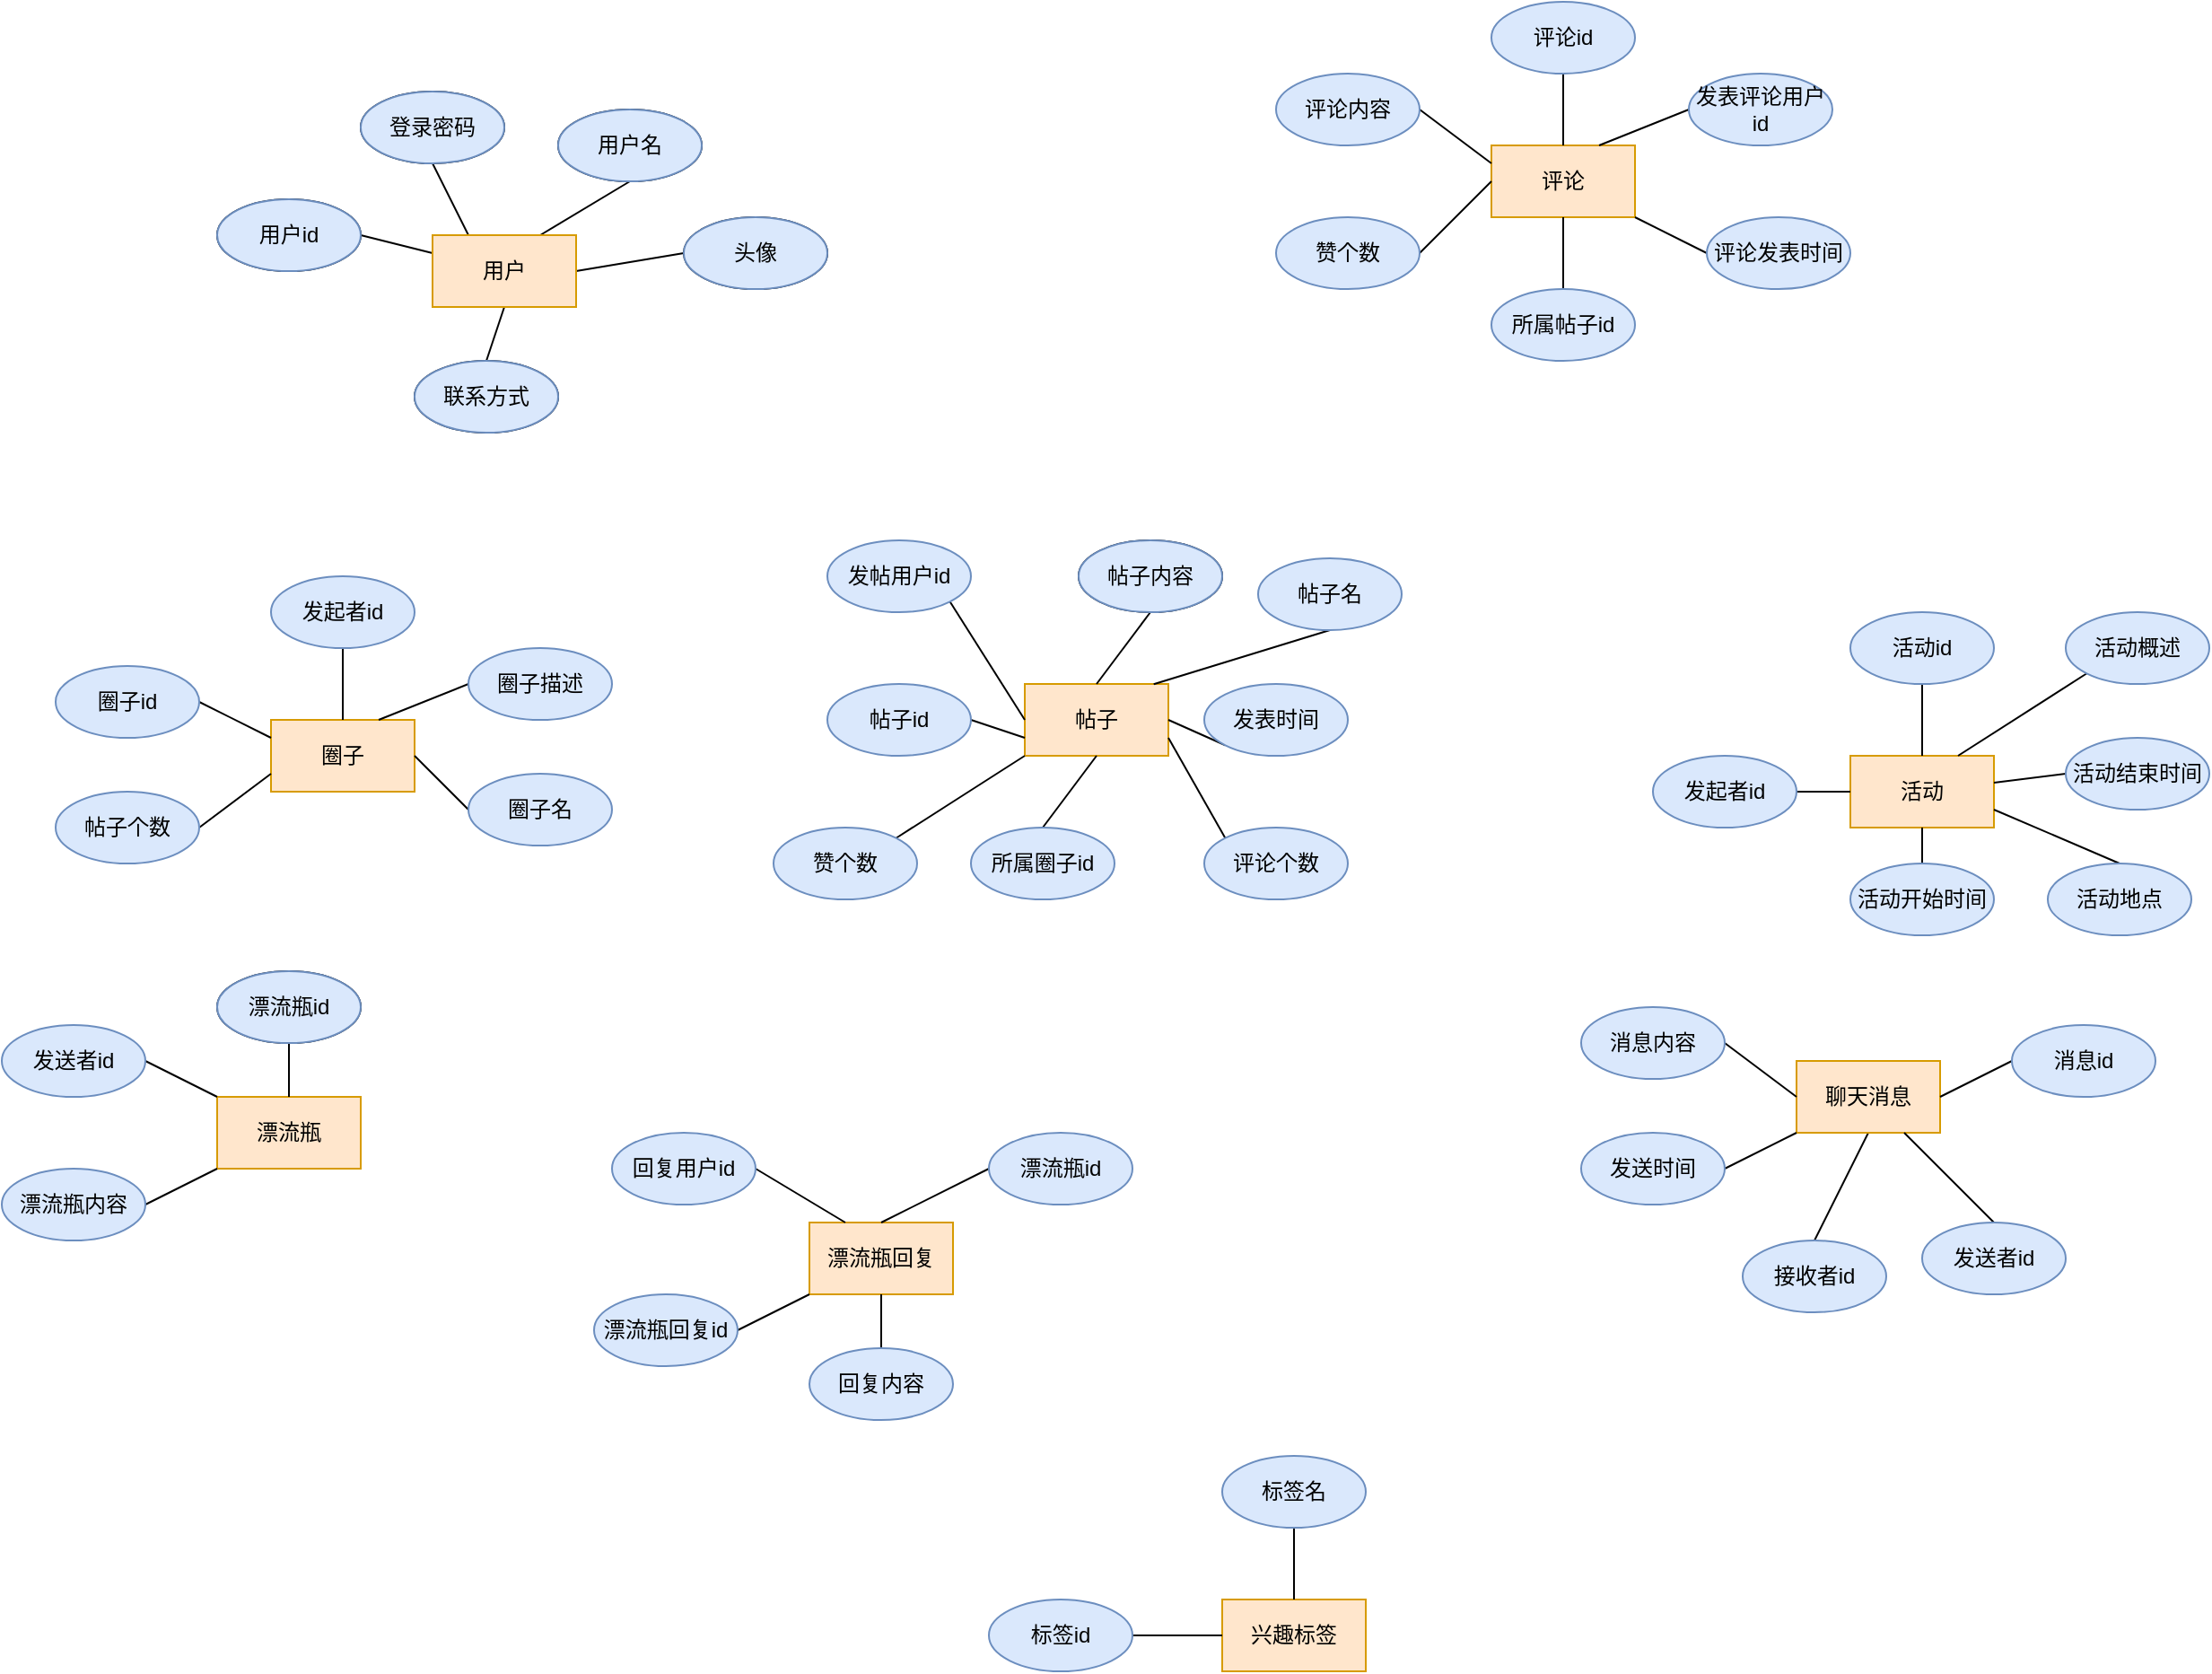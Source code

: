 <mxfile version="16.5.1" type="device"><diagram id="xInfcttw8nrmx8BQ5sxw" name="第 1 页"><mxGraphModel dx="1574" dy="1206" grid="1" gridSize="10" guides="1" tooltips="1" connect="1" arrows="1" fold="1" page="1" pageScale="1" pageWidth="1920" pageHeight="1200" math="0" shadow="0"><root><mxCell id="0"/><mxCell id="1" parent="0"/><mxCell id="R25PAJVeIMZyZ33Y5Q5--1" style="rounded=0;orthogonalLoop=1;jettySize=auto;html=1;exitX=0;exitY=0.25;exitDx=0;exitDy=0;entryX=1;entryY=0.5;entryDx=0;entryDy=0;endArrow=none;endFill=0;" edge="1" parent="1" source="v2C_9lvYUQMxRupG6M7m-1" target="v2C_9lvYUQMxRupG6M7m-7"><mxGeometry relative="1" as="geometry"/></mxCell><mxCell id="R25PAJVeIMZyZ33Y5Q5--2" style="edgeStyle=none;rounded=0;orthogonalLoop=1;jettySize=auto;html=1;exitX=0.25;exitY=0;exitDx=0;exitDy=0;entryX=0.5;entryY=1;entryDx=0;entryDy=0;endArrow=none;endFill=0;" edge="1" parent="1" source="v2C_9lvYUQMxRupG6M7m-1" target="v2C_9lvYUQMxRupG6M7m-3"><mxGeometry relative="1" as="geometry"/></mxCell><mxCell id="R25PAJVeIMZyZ33Y5Q5--3" style="edgeStyle=none;rounded=0;orthogonalLoop=1;jettySize=auto;html=1;exitX=0.75;exitY=0;exitDx=0;exitDy=0;entryX=0.5;entryY=1;entryDx=0;entryDy=0;endArrow=none;endFill=0;" edge="1" parent="1" source="v2C_9lvYUQMxRupG6M7m-1" target="v2C_9lvYUQMxRupG6M7m-2"><mxGeometry relative="1" as="geometry"/></mxCell><mxCell id="R25PAJVeIMZyZ33Y5Q5--4" style="edgeStyle=none;rounded=0;orthogonalLoop=1;jettySize=auto;html=1;exitX=1;exitY=0.5;exitDx=0;exitDy=0;entryX=0;entryY=0.5;entryDx=0;entryDy=0;endArrow=none;endFill=0;" edge="1" parent="1" source="v2C_9lvYUQMxRupG6M7m-1" target="v2C_9lvYUQMxRupG6M7m-5"><mxGeometry relative="1" as="geometry"/></mxCell><mxCell id="R25PAJVeIMZyZ33Y5Q5--5" style="edgeStyle=none;rounded=0;orthogonalLoop=1;jettySize=auto;html=1;exitX=0.5;exitY=1;exitDx=0;exitDy=0;entryX=0.5;entryY=0;entryDx=0;entryDy=0;endArrow=none;endFill=0;" edge="1" parent="1" source="v2C_9lvYUQMxRupG6M7m-1" target="v2C_9lvYUQMxRupG6M7m-229"><mxGeometry relative="1" as="geometry"/></mxCell><mxCell id="v2C_9lvYUQMxRupG6M7m-1" value="用户" style="rounded=0;whiteSpace=wrap;html=1;fillColor=#ffe6cc;strokeColor=#d79b00;" parent="1" vertex="1"><mxGeometry x="510" y="260" width="80" height="40" as="geometry"/></mxCell><mxCell id="v2C_9lvYUQMxRupG6M7m-2" value="用户名" style="ellipse;whiteSpace=wrap;html=1;" parent="1" vertex="1"><mxGeometry x="580" y="190" width="80" height="40" as="geometry"/></mxCell><mxCell id="v2C_9lvYUQMxRupG6M7m-3" value="登录密码" style="ellipse;whiteSpace=wrap;html=1;" parent="1" vertex="1"><mxGeometry x="470" y="180" width="80" height="40" as="geometry"/></mxCell><mxCell id="v2C_9lvYUQMxRupG6M7m-5" value="头像" style="ellipse;whiteSpace=wrap;html=1;" parent="1" vertex="1"><mxGeometry x="650" y="250" width="80" height="40" as="geometry"/></mxCell><mxCell id="v2C_9lvYUQMxRupG6M7m-7" value="用户id" style="ellipse;whiteSpace=wrap;html=1;" parent="1" vertex="1"><mxGeometry x="390" y="240" width="80" height="40" as="geometry"/></mxCell><mxCell id="v2C_9lvYUQMxRupG6M7m-8" value="圈子" style="rounded=0;whiteSpace=wrap;html=1;fillColor=#ffe6cc;strokeColor=#d79b00;" parent="1" vertex="1"><mxGeometry x="420" y="530" width="80" height="40" as="geometry"/></mxCell><mxCell id="R25PAJVeIMZyZ33Y5Q5--13" style="edgeStyle=none;rounded=0;orthogonalLoop=1;jettySize=auto;html=1;exitX=1;exitY=0.5;exitDx=0;exitDy=0;endArrow=none;endFill=0;entryX=0;entryY=0.25;entryDx=0;entryDy=0;" edge="1" parent="1" source="v2C_9lvYUQMxRupG6M7m-9" target="v2C_9lvYUQMxRupG6M7m-8"><mxGeometry relative="1" as="geometry"><mxPoint x="410" y="570" as="targetPoint"/></mxGeometry></mxCell><mxCell id="v2C_9lvYUQMxRupG6M7m-9" value="圈子id" style="ellipse;whiteSpace=wrap;html=1;fillColor=#dae8fc;strokeColor=#6c8ebf;" parent="1" vertex="1"><mxGeometry x="300" y="500" width="80" height="40" as="geometry"/></mxCell><mxCell id="R25PAJVeIMZyZ33Y5Q5--12" style="edgeStyle=none;rounded=0;orthogonalLoop=1;jettySize=auto;html=1;exitX=0.5;exitY=1;exitDx=0;exitDy=0;entryX=0.5;entryY=0;entryDx=0;entryDy=0;endArrow=none;endFill=0;" edge="1" parent="1" source="v2C_9lvYUQMxRupG6M7m-10" target="v2C_9lvYUQMxRupG6M7m-8"><mxGeometry relative="1" as="geometry"/></mxCell><mxCell id="v2C_9lvYUQMxRupG6M7m-10" value="发起者id" style="ellipse;whiteSpace=wrap;html=1;fillColor=#dae8fc;strokeColor=#6c8ebf;" parent="1" vertex="1"><mxGeometry x="420" y="450" width="80" height="40" as="geometry"/></mxCell><mxCell id="v2C_9lvYUQMxRupG6M7m-11" value="帖子" style="rounded=0;whiteSpace=wrap;html=1;fillColor=#ffe6cc;strokeColor=#d79b00;" parent="1" vertex="1"><mxGeometry x="840" y="510" width="80" height="40" as="geometry"/></mxCell><mxCell id="R25PAJVeIMZyZ33Y5Q5--18" style="edgeStyle=none;rounded=0;orthogonalLoop=1;jettySize=auto;html=1;exitX=1;exitY=0.5;exitDx=0;exitDy=0;endArrow=none;endFill=0;entryX=0;entryY=0.75;entryDx=0;entryDy=0;" edge="1" parent="1" source="v2C_9lvYUQMxRupG6M7m-12" target="v2C_9lvYUQMxRupG6M7m-11"><mxGeometry relative="1" as="geometry"><mxPoint x="830" y="550" as="targetPoint"/></mxGeometry></mxCell><mxCell id="v2C_9lvYUQMxRupG6M7m-12" value="帖子id" style="ellipse;whiteSpace=wrap;html=1;fillColor=#dae8fc;strokeColor=#6c8ebf;" parent="1" vertex="1"><mxGeometry x="730" y="510" width="80" height="40" as="geometry"/></mxCell><mxCell id="R25PAJVeIMZyZ33Y5Q5--20" style="edgeStyle=none;rounded=0;orthogonalLoop=1;jettySize=auto;html=1;exitX=0.5;exitY=0;exitDx=0;exitDy=0;entryX=0.5;entryY=1;entryDx=0;entryDy=0;endArrow=none;endFill=0;" edge="1" parent="1" source="v2C_9lvYUQMxRupG6M7m-13" target="v2C_9lvYUQMxRupG6M7m-11"><mxGeometry relative="1" as="geometry"/></mxCell><mxCell id="v2C_9lvYUQMxRupG6M7m-13" value="所属圈子id" style="ellipse;whiteSpace=wrap;html=1;fillColor=#dae8fc;strokeColor=#6c8ebf;" parent="1" vertex="1"><mxGeometry x="810" y="590" width="80" height="40" as="geometry"/></mxCell><mxCell id="R25PAJVeIMZyZ33Y5Q5--16" style="edgeStyle=none;rounded=0;orthogonalLoop=1;jettySize=auto;html=1;exitX=0;exitY=0.5;exitDx=0;exitDy=0;entryX=0.75;entryY=0;entryDx=0;entryDy=0;endArrow=none;endFill=0;" edge="1" parent="1" source="v2C_9lvYUQMxRupG6M7m-15" target="v2C_9lvYUQMxRupG6M7m-8"><mxGeometry relative="1" as="geometry"/></mxCell><mxCell id="v2C_9lvYUQMxRupG6M7m-15" value="圈子描述" style="ellipse;whiteSpace=wrap;html=1;fillColor=#dae8fc;strokeColor=#6c8ebf;" parent="1" vertex="1"><mxGeometry x="530" y="490" width="80" height="40" as="geometry"/></mxCell><mxCell id="v2C_9lvYUQMxRupG6M7m-16" value="帖子内容" style="ellipse;whiteSpace=wrap;html=1;" parent="1" vertex="1"><mxGeometry x="870" y="430" width="80" height="40" as="geometry"/></mxCell><mxCell id="R25PAJVeIMZyZ33Y5Q5--17" style="edgeStyle=none;rounded=0;orthogonalLoop=1;jettySize=auto;html=1;exitX=1;exitY=1;exitDx=0;exitDy=0;entryX=0;entryY=0.5;entryDx=0;entryDy=0;endArrow=none;endFill=0;" edge="1" parent="1" source="v2C_9lvYUQMxRupG6M7m-17" target="v2C_9lvYUQMxRupG6M7m-11"><mxGeometry relative="1" as="geometry"/></mxCell><mxCell id="v2C_9lvYUQMxRupG6M7m-17" value="发帖用户id" style="ellipse;whiteSpace=wrap;html=1;fillColor=#dae8fc;strokeColor=#6c8ebf;" parent="1" vertex="1"><mxGeometry x="730" y="430" width="80" height="40" as="geometry"/></mxCell><mxCell id="v2C_9lvYUQMxRupG6M7m-18" value="评论" style="rounded=0;whiteSpace=wrap;html=1;fillColor=#ffe6cc;strokeColor=#d79b00;" parent="1" vertex="1"><mxGeometry x="1100" y="210" width="80" height="40" as="geometry"/></mxCell><mxCell id="R25PAJVeIMZyZ33Y5Q5--14" style="edgeStyle=none;rounded=0;orthogonalLoop=1;jettySize=auto;html=1;exitX=1;exitY=0.5;exitDx=0;exitDy=0;entryX=0;entryY=0.75;entryDx=0;entryDy=0;endArrow=none;endFill=0;" edge="1" parent="1" source="v2C_9lvYUQMxRupG6M7m-19" target="v2C_9lvYUQMxRupG6M7m-8"><mxGeometry relative="1" as="geometry"/></mxCell><mxCell id="v2C_9lvYUQMxRupG6M7m-19" value="帖子个数" style="ellipse;whiteSpace=wrap;html=1;fillColor=#dae8fc;strokeColor=#6c8ebf;" parent="1" vertex="1"><mxGeometry x="300" y="570" width="80" height="40" as="geometry"/></mxCell><mxCell id="R25PAJVeIMZyZ33Y5Q5--23" style="edgeStyle=none;rounded=0;orthogonalLoop=1;jettySize=auto;html=1;exitX=0;exitY=1;exitDx=0;exitDy=0;entryX=1;entryY=0.5;entryDx=0;entryDy=0;endArrow=none;endFill=0;" edge="1" parent="1" source="v2C_9lvYUQMxRupG6M7m-20" target="v2C_9lvYUQMxRupG6M7m-11"><mxGeometry relative="1" as="geometry"/></mxCell><mxCell id="v2C_9lvYUQMxRupG6M7m-20" value="发表时间" style="ellipse;whiteSpace=wrap;html=1;fillColor=#dae8fc;strokeColor=#6c8ebf;" parent="1" vertex="1"><mxGeometry x="940" y="510" width="80" height="40" as="geometry"/></mxCell><mxCell id="R25PAJVeIMZyZ33Y5Q5--24" style="edgeStyle=none;rounded=0;orthogonalLoop=1;jettySize=auto;html=1;exitX=0;exitY=0;exitDx=0;exitDy=0;entryX=1;entryY=0.75;entryDx=0;entryDy=0;endArrow=none;endFill=0;" edge="1" parent="1" source="v2C_9lvYUQMxRupG6M7m-21" target="v2C_9lvYUQMxRupG6M7m-11"><mxGeometry relative="1" as="geometry"/></mxCell><mxCell id="v2C_9lvYUQMxRupG6M7m-21" value="评论个数" style="ellipse;whiteSpace=wrap;html=1;fillColor=#dae8fc;strokeColor=#6c8ebf;" parent="1" vertex="1"><mxGeometry x="940" y="590" width="80" height="40" as="geometry"/></mxCell><mxCell id="R25PAJVeIMZyZ33Y5Q5--21" style="edgeStyle=none;rounded=0;orthogonalLoop=1;jettySize=auto;html=1;exitX=0.5;exitY=1;exitDx=0;exitDy=0;entryX=0.5;entryY=0;entryDx=0;entryDy=0;endArrow=none;endFill=0;" edge="1" parent="1" source="v2C_9lvYUQMxRupG6M7m-22" target="v2C_9lvYUQMxRupG6M7m-11"><mxGeometry relative="1" as="geometry"/></mxCell><mxCell id="v2C_9lvYUQMxRupG6M7m-22" value="帖子内容" style="ellipse;whiteSpace=wrap;html=1;fillColor=#dae8fc;strokeColor=#6c8ebf;" parent="1" vertex="1"><mxGeometry x="870" y="430" width="80" height="40" as="geometry"/></mxCell><mxCell id="R25PAJVeIMZyZ33Y5Q5--6" style="edgeStyle=none;rounded=0;orthogonalLoop=1;jettySize=auto;html=1;exitX=0.5;exitY=1;exitDx=0;exitDy=0;endArrow=none;endFill=0;" edge="1" parent="1" source="v2C_9lvYUQMxRupG6M7m-23" target="v2C_9lvYUQMxRupG6M7m-18"><mxGeometry relative="1" as="geometry"/></mxCell><mxCell id="v2C_9lvYUQMxRupG6M7m-23" value="评论id&lt;span style=&quot;color: rgba(0 , 0 , 0 , 0) ; font-family: monospace ; font-size: 0px&quot;&gt;%3CmxGraphModel%3E%3Croot%3E%3CmxCell%20id%3D%220%22%2F%3E%3CmxCell%20id%3D%221%22%20parent%3D%220%22%2F%3E%3CmxCell%20id%3D%222%22%20value%3D%22%E5%B8%96%E5%AD%90%E5%86%85%E5%AE%B9%22%20style%3D%22ellipse%3BwhiteSpace%3Dwrap%3Bhtml%3D1%3B%22%20vertex%3D%221%22%20parent%3D%221%22%3E%3CmxGeometry%20x%3D%22730%22%20y%3D%22600%22%20width%3D%2280%22%20height%3D%2240%22%20as%3D%22geometry%22%2F%3E%3C%2FmxCell%3E%3C%2Froot%3E%3C%2FmxGraphModel%3E&lt;/span&gt;" style="ellipse;whiteSpace=wrap;html=1;fillColor=#dae8fc;strokeColor=#6c8ebf;" parent="1" vertex="1"><mxGeometry x="1100" y="130" width="80" height="40" as="geometry"/></mxCell><mxCell id="R25PAJVeIMZyZ33Y5Q5--7" style="edgeStyle=none;rounded=0;orthogonalLoop=1;jettySize=auto;html=1;exitX=1;exitY=0.5;exitDx=0;exitDy=0;entryX=0;entryY=0.25;entryDx=0;entryDy=0;endArrow=none;endFill=0;" edge="1" parent="1" source="v2C_9lvYUQMxRupG6M7m-24" target="v2C_9lvYUQMxRupG6M7m-18"><mxGeometry relative="1" as="geometry"/></mxCell><mxCell id="v2C_9lvYUQMxRupG6M7m-24" value="评论内容" style="ellipse;whiteSpace=wrap;html=1;fillColor=#dae8fc;strokeColor=#6c8ebf;" parent="1" vertex="1"><mxGeometry x="980" y="170" width="80" height="40" as="geometry"/></mxCell><mxCell id="R25PAJVeIMZyZ33Y5Q5--8" style="edgeStyle=none;rounded=0;orthogonalLoop=1;jettySize=auto;html=1;exitX=1;exitY=0.5;exitDx=0;exitDy=0;entryX=0;entryY=0.5;entryDx=0;entryDy=0;endArrow=none;endFill=0;" edge="1" parent="1" source="v2C_9lvYUQMxRupG6M7m-25" target="v2C_9lvYUQMxRupG6M7m-18"><mxGeometry relative="1" as="geometry"/></mxCell><mxCell id="v2C_9lvYUQMxRupG6M7m-25" value="赞个数" style="ellipse;whiteSpace=wrap;html=1;fillColor=#dae8fc;strokeColor=#6c8ebf;" parent="1" vertex="1"><mxGeometry x="980" y="250" width="80" height="40" as="geometry"/></mxCell><mxCell id="R25PAJVeIMZyZ33Y5Q5--19" style="edgeStyle=none;rounded=0;orthogonalLoop=1;jettySize=auto;html=1;exitX=1;exitY=0;exitDx=0;exitDy=0;entryX=0;entryY=1;entryDx=0;entryDy=0;endArrow=none;endFill=0;" edge="1" parent="1" source="v2C_9lvYUQMxRupG6M7m-26" target="v2C_9lvYUQMxRupG6M7m-11"><mxGeometry relative="1" as="geometry"/></mxCell><mxCell id="v2C_9lvYUQMxRupG6M7m-26" value="赞个数" style="ellipse;whiteSpace=wrap;html=1;fillColor=#dae8fc;strokeColor=#6c8ebf;" parent="1" vertex="1"><mxGeometry x="700" y="590" width="80" height="40" as="geometry"/></mxCell><mxCell id="R25PAJVeIMZyZ33Y5Q5--9" style="edgeStyle=none;rounded=0;orthogonalLoop=1;jettySize=auto;html=1;exitX=0.5;exitY=0;exitDx=0;exitDy=0;entryX=0.5;entryY=1;entryDx=0;entryDy=0;endArrow=none;endFill=0;" edge="1" parent="1" source="v2C_9lvYUQMxRupG6M7m-27" target="v2C_9lvYUQMxRupG6M7m-18"><mxGeometry relative="1" as="geometry"/></mxCell><mxCell id="v2C_9lvYUQMxRupG6M7m-27" value="所属帖子id" style="ellipse;whiteSpace=wrap;html=1;fillColor=#dae8fc;strokeColor=#6c8ebf;" parent="1" vertex="1"><mxGeometry x="1100" y="290" width="80" height="40" as="geometry"/></mxCell><mxCell id="R25PAJVeIMZyZ33Y5Q5--10" style="edgeStyle=none;rounded=0;orthogonalLoop=1;jettySize=auto;html=1;exitX=0;exitY=0.5;exitDx=0;exitDy=0;entryX=0.75;entryY=0;entryDx=0;entryDy=0;endArrow=none;endFill=0;" edge="1" parent="1" source="v2C_9lvYUQMxRupG6M7m-28" target="v2C_9lvYUQMxRupG6M7m-18"><mxGeometry relative="1" as="geometry"/></mxCell><mxCell id="v2C_9lvYUQMxRupG6M7m-28" value="发表评论用户id" style="ellipse;whiteSpace=wrap;html=1;fillColor=#dae8fc;strokeColor=#6c8ebf;" parent="1" vertex="1"><mxGeometry x="1210" y="170" width="80" height="40" as="geometry"/></mxCell><mxCell id="R25PAJVeIMZyZ33Y5Q5--11" style="edgeStyle=none;rounded=0;orthogonalLoop=1;jettySize=auto;html=1;exitX=0;exitY=0.5;exitDx=0;exitDy=0;endArrow=none;endFill=0;" edge="1" parent="1" source="v2C_9lvYUQMxRupG6M7m-29" target="v2C_9lvYUQMxRupG6M7m-18"><mxGeometry relative="1" as="geometry"/></mxCell><mxCell id="v2C_9lvYUQMxRupG6M7m-29" value="评论发表时间" style="ellipse;whiteSpace=wrap;html=1;fillColor=#dae8fc;strokeColor=#6c8ebf;" parent="1" vertex="1"><mxGeometry x="1220" y="250" width="80" height="40" as="geometry"/></mxCell><mxCell id="v2C_9lvYUQMxRupG6M7m-30" value="漂流瓶" style="rounded=0;whiteSpace=wrap;html=1;fillColor=#ffe6cc;strokeColor=#d79b00;" parent="1" vertex="1"><mxGeometry x="390" y="740" width="80" height="40" as="geometry"/></mxCell><mxCell id="R25PAJVeIMZyZ33Y5Q5--38" style="edgeStyle=none;rounded=0;orthogonalLoop=1;jettySize=auto;html=1;exitX=1;exitY=0.5;exitDx=0;exitDy=0;entryX=0;entryY=0;entryDx=0;entryDy=0;endArrow=none;endFill=0;" edge="1" parent="1" source="v2C_9lvYUQMxRupG6M7m-31" target="v2C_9lvYUQMxRupG6M7m-30"><mxGeometry relative="1" as="geometry"/></mxCell><mxCell id="v2C_9lvYUQMxRupG6M7m-31" value="发送者id" style="ellipse;whiteSpace=wrap;html=1;fillColor=#dae8fc;strokeColor=#6c8ebf;" parent="1" vertex="1"><mxGeometry x="270" y="700" width="80" height="40" as="geometry"/></mxCell><mxCell id="R25PAJVeIMZyZ33Y5Q5--39" style="edgeStyle=none;rounded=0;orthogonalLoop=1;jettySize=auto;html=1;exitX=1;exitY=0.5;exitDx=0;exitDy=0;endArrow=none;endFill=0;" edge="1" parent="1" source="v2C_9lvYUQMxRupG6M7m-33" target="v2C_9lvYUQMxRupG6M7m-30"><mxGeometry relative="1" as="geometry"/></mxCell><mxCell id="v2C_9lvYUQMxRupG6M7m-33" value="漂流瓶内容" style="ellipse;whiteSpace=wrap;html=1;fillColor=#dae8fc;strokeColor=#6c8ebf;" parent="1" vertex="1"><mxGeometry x="270" y="780" width="80" height="40" as="geometry"/></mxCell><mxCell id="v2C_9lvYUQMxRupG6M7m-34" value="漂流瓶回复" style="rounded=0;whiteSpace=wrap;html=1;fillColor=#ffe6cc;strokeColor=#d79b00;" parent="1" vertex="1"><mxGeometry x="720" y="810" width="80" height="40" as="geometry"/></mxCell><mxCell id="R25PAJVeIMZyZ33Y5Q5--41" style="edgeStyle=none;rounded=0;orthogonalLoop=1;jettySize=auto;html=1;exitX=1;exitY=0.5;exitDx=0;exitDy=0;entryX=0.25;entryY=0;entryDx=0;entryDy=0;endArrow=none;endFill=0;" edge="1" parent="1" source="v2C_9lvYUQMxRupG6M7m-35" target="v2C_9lvYUQMxRupG6M7m-34"><mxGeometry relative="1" as="geometry"/></mxCell><mxCell id="v2C_9lvYUQMxRupG6M7m-35" value="回复用户id" style="ellipse;whiteSpace=wrap;html=1;fillColor=#dae8fc;strokeColor=#6c8ebf;" parent="1" vertex="1"><mxGeometry x="610" y="760" width="80" height="40" as="geometry"/></mxCell><mxCell id="R25PAJVeIMZyZ33Y5Q5--40" style="edgeStyle=none;rounded=0;orthogonalLoop=1;jettySize=auto;html=1;exitX=0;exitY=0.5;exitDx=0;exitDy=0;entryX=0.5;entryY=0;entryDx=0;entryDy=0;endArrow=none;endFill=0;" edge="1" parent="1" source="v2C_9lvYUQMxRupG6M7m-36" target="v2C_9lvYUQMxRupG6M7m-34"><mxGeometry relative="1" as="geometry"/></mxCell><mxCell id="v2C_9lvYUQMxRupG6M7m-36" value="漂流瓶id" style="ellipse;whiteSpace=wrap;html=1;fillColor=#dae8fc;strokeColor=#6c8ebf;" parent="1" vertex="1"><mxGeometry x="820" y="760" width="80" height="40" as="geometry"/></mxCell><mxCell id="R25PAJVeIMZyZ33Y5Q5--43" style="edgeStyle=none;rounded=0;orthogonalLoop=1;jettySize=auto;html=1;exitX=0.5;exitY=0;exitDx=0;exitDy=0;entryX=0.5;entryY=1;entryDx=0;entryDy=0;endArrow=none;endFill=0;" edge="1" parent="1" source="v2C_9lvYUQMxRupG6M7m-37" target="v2C_9lvYUQMxRupG6M7m-34"><mxGeometry relative="1" as="geometry"/></mxCell><mxCell id="v2C_9lvYUQMxRupG6M7m-37" value="回复内容" style="ellipse;whiteSpace=wrap;html=1;fillColor=#dae8fc;strokeColor=#6c8ebf;" parent="1" vertex="1"><mxGeometry x="720" y="880" width="80" height="40" as="geometry"/></mxCell><mxCell id="R25PAJVeIMZyZ33Y5Q5--36" style="edgeStyle=none;rounded=0;orthogonalLoop=1;jettySize=auto;html=1;exitX=0.5;exitY=1;exitDx=0;exitDy=0;entryX=0.5;entryY=0;entryDx=0;entryDy=0;endArrow=none;endFill=0;" edge="1" parent="1" source="v2C_9lvYUQMxRupG6M7m-38" target="v2C_9lvYUQMxRupG6M7m-41"><mxGeometry relative="1" as="geometry"/></mxCell><mxCell id="v2C_9lvYUQMxRupG6M7m-38" value="聊天消息" style="rounded=0;whiteSpace=wrap;html=1;fillColor=#ffe6cc;strokeColor=#d79b00;" parent="1" vertex="1"><mxGeometry x="1270" y="720" width="80" height="40" as="geometry"/></mxCell><mxCell id="R25PAJVeIMZyZ33Y5Q5--31" style="edgeStyle=none;rounded=0;orthogonalLoop=1;jettySize=auto;html=1;exitX=1;exitY=0.5;exitDx=0;exitDy=0;entryX=0;entryY=0.5;entryDx=0;entryDy=0;endArrow=none;endFill=0;" edge="1" parent="1" source="v2C_9lvYUQMxRupG6M7m-39" target="v2C_9lvYUQMxRupG6M7m-38"><mxGeometry relative="1" as="geometry"/></mxCell><mxCell id="v2C_9lvYUQMxRupG6M7m-39" value="消息内容" style="ellipse;whiteSpace=wrap;html=1;fillColor=#dae8fc;strokeColor=#6c8ebf;" parent="1" vertex="1"><mxGeometry x="1150" y="690" width="80" height="40" as="geometry"/></mxCell><mxCell id="R25PAJVeIMZyZ33Y5Q5--33" style="edgeStyle=none;rounded=0;orthogonalLoop=1;jettySize=auto;html=1;exitX=1;exitY=0.5;exitDx=0;exitDy=0;entryX=0;entryY=1;entryDx=0;entryDy=0;endArrow=none;endFill=0;" edge="1" parent="1" source="v2C_9lvYUQMxRupG6M7m-40" target="v2C_9lvYUQMxRupG6M7m-38"><mxGeometry relative="1" as="geometry"/></mxCell><mxCell id="v2C_9lvYUQMxRupG6M7m-40" value="发送时间" style="ellipse;whiteSpace=wrap;html=1;fillColor=#dae8fc;strokeColor=#6c8ebf;" parent="1" vertex="1"><mxGeometry x="1150" y="760" width="80" height="40" as="geometry"/></mxCell><mxCell id="v2C_9lvYUQMxRupG6M7m-41" value="接收者id" style="ellipse;whiteSpace=wrap;html=1;fillColor=#dae8fc;strokeColor=#6c8ebf;" parent="1" vertex="1"><mxGeometry x="1240" y="820" width="80" height="40" as="geometry"/></mxCell><mxCell id="R25PAJVeIMZyZ33Y5Q5--35" style="edgeStyle=none;rounded=0;orthogonalLoop=1;jettySize=auto;html=1;exitX=0.5;exitY=0;exitDx=0;exitDy=0;entryX=0.75;entryY=1;entryDx=0;entryDy=0;endArrow=none;endFill=0;" edge="1" parent="1" source="v2C_9lvYUQMxRupG6M7m-42" target="v2C_9lvYUQMxRupG6M7m-38"><mxGeometry relative="1" as="geometry"/></mxCell><mxCell id="v2C_9lvYUQMxRupG6M7m-42" value="发送者id" style="ellipse;whiteSpace=wrap;html=1;fillColor=#dae8fc;strokeColor=#6c8ebf;" parent="1" vertex="1"><mxGeometry x="1340" y="810" width="80" height="40" as="geometry"/></mxCell><mxCell id="v2C_9lvYUQMxRupG6M7m-43" value="活动" style="rounded=0;whiteSpace=wrap;html=1;fillColor=#ffe6cc;strokeColor=#d79b00;" parent="1" vertex="1"><mxGeometry x="1300" y="550" width="80" height="40" as="geometry"/></mxCell><mxCell id="R25PAJVeIMZyZ33Y5Q5--25" style="edgeStyle=none;rounded=0;orthogonalLoop=1;jettySize=auto;html=1;exitX=0.5;exitY=1;exitDx=0;exitDy=0;endArrow=none;endFill=0;" edge="1" parent="1" source="v2C_9lvYUQMxRupG6M7m-44" target="v2C_9lvYUQMxRupG6M7m-43"><mxGeometry relative="1" as="geometry"/></mxCell><mxCell id="v2C_9lvYUQMxRupG6M7m-44" value="活动id" style="ellipse;whiteSpace=wrap;html=1;fillColor=#dae8fc;strokeColor=#6c8ebf;" parent="1" vertex="1"><mxGeometry x="1300" y="470" width="80" height="40" as="geometry"/></mxCell><mxCell id="R25PAJVeIMZyZ33Y5Q5--26" style="edgeStyle=none;rounded=0;orthogonalLoop=1;jettySize=auto;html=1;exitX=1;exitY=0.5;exitDx=0;exitDy=0;entryX=0;entryY=0.5;entryDx=0;entryDy=0;endArrow=none;endFill=0;" edge="1" parent="1" source="v2C_9lvYUQMxRupG6M7m-45" target="v2C_9lvYUQMxRupG6M7m-43"><mxGeometry relative="1" as="geometry"/></mxCell><mxCell id="v2C_9lvYUQMxRupG6M7m-45" value="发起者id" style="ellipse;whiteSpace=wrap;html=1;fillColor=#dae8fc;strokeColor=#6c8ebf;" parent="1" vertex="1"><mxGeometry x="1190" y="550" width="80" height="40" as="geometry"/></mxCell><mxCell id="R25PAJVeIMZyZ33Y5Q5--27" style="edgeStyle=none;rounded=0;orthogonalLoop=1;jettySize=auto;html=1;exitX=0;exitY=1;exitDx=0;exitDy=0;entryX=0.75;entryY=0;entryDx=0;entryDy=0;endArrow=none;endFill=0;" edge="1" parent="1" source="v2C_9lvYUQMxRupG6M7m-46" target="v2C_9lvYUQMxRupG6M7m-43"><mxGeometry relative="1" as="geometry"/></mxCell><mxCell id="v2C_9lvYUQMxRupG6M7m-46" value="活动概述" style="ellipse;whiteSpace=wrap;html=1;fillColor=#dae8fc;strokeColor=#6c8ebf;" parent="1" vertex="1"><mxGeometry x="1420" y="470" width="80" height="40" as="geometry"/></mxCell><mxCell id="R25PAJVeIMZyZ33Y5Q5--28" style="edgeStyle=none;rounded=0;orthogonalLoop=1;jettySize=auto;html=1;exitX=0;exitY=0.5;exitDx=0;exitDy=0;endArrow=none;endFill=0;" edge="1" parent="1" source="v2C_9lvYUQMxRupG6M7m-47" target="v2C_9lvYUQMxRupG6M7m-43"><mxGeometry relative="1" as="geometry"/></mxCell><mxCell id="v2C_9lvYUQMxRupG6M7m-47" value="活动结束时间" style="ellipse;whiteSpace=wrap;html=1;fillColor=#dae8fc;strokeColor=#6c8ebf;" parent="1" vertex="1"><mxGeometry x="1420" y="540" width="80" height="40" as="geometry"/></mxCell><mxCell id="v2C_9lvYUQMxRupG6M7m-210" value="兴趣标签" style="rounded=0;whiteSpace=wrap;html=1;fillColor=#ffe6cc;strokeColor=#d79b00;" parent="1" vertex="1"><mxGeometry x="950" y="1020" width="80" height="40" as="geometry"/></mxCell><mxCell id="R25PAJVeIMZyZ33Y5Q5--45" style="edgeStyle=none;rounded=0;orthogonalLoop=1;jettySize=auto;html=1;exitX=1;exitY=0.5;exitDx=0;exitDy=0;endArrow=none;endFill=0;" edge="1" parent="1" source="v2C_9lvYUQMxRupG6M7m-211" target="v2C_9lvYUQMxRupG6M7m-210"><mxGeometry relative="1" as="geometry"/></mxCell><mxCell id="v2C_9lvYUQMxRupG6M7m-211" value="&lt;span style=&quot;color: rgba(0 , 0 , 0 , 0) ; font-family: monospace ; font-size: 0px&quot;&gt;%3CmxGraphModel%3E%3Croot%3E%3CmxCell%20id%3D%220%22%2F%3E%3CmxCell%20id%3D%221%22%20parent%3D%220%22%2F%3E%3CmxCell%20id%3D%222%22%20value%3D%22%E5%9B%9E%E5%A4%8D%E5%86%85%E5%AE%B9%22%20style%3D%22ellipse%3BwhiteSpace%3Dwrap%3Bhtml%3D1%3B%22%20vertex%3D%221%22%20parent%3D%221%22%3E%3CmxGeometry%20x%3D%22720%22%20y%3D%22880%22%20width%3D%2280%22%20height%3D%2240%22%20as%3D%22geometry%22%2F%3E%3C%2FmxCell%3E%3C%2Froot%3E%3C%2FmxGraphModel%3E&lt;/span&gt;标签id" style="ellipse;whiteSpace=wrap;html=1;fillColor=#dae8fc;strokeColor=#6c8ebf;" parent="1" vertex="1"><mxGeometry x="820" y="1020" width="80" height="40" as="geometry"/></mxCell><mxCell id="R25PAJVeIMZyZ33Y5Q5--44" style="edgeStyle=none;rounded=0;orthogonalLoop=1;jettySize=auto;html=1;exitX=0.5;exitY=1;exitDx=0;exitDy=0;endArrow=none;endFill=0;" edge="1" parent="1" source="v2C_9lvYUQMxRupG6M7m-212" target="v2C_9lvYUQMxRupG6M7m-210"><mxGeometry relative="1" as="geometry"/></mxCell><mxCell id="v2C_9lvYUQMxRupG6M7m-212" value="标签名" style="ellipse;whiteSpace=wrap;html=1;fillColor=#dae8fc;strokeColor=#6c8ebf;" parent="1" vertex="1"><mxGeometry x="950" y="940" width="80" height="40" as="geometry"/></mxCell><mxCell id="R25PAJVeIMZyZ33Y5Q5--37" style="edgeStyle=none;rounded=0;orthogonalLoop=1;jettySize=auto;html=1;exitX=0.5;exitY=1;exitDx=0;exitDy=0;entryX=0.5;entryY=0;entryDx=0;entryDy=0;endArrow=none;endFill=0;" edge="1" parent="1" source="v2C_9lvYUQMxRupG6M7m-226" target="v2C_9lvYUQMxRupG6M7m-30"><mxGeometry relative="1" as="geometry"/></mxCell><mxCell id="v2C_9lvYUQMxRupG6M7m-226" value="漂流瓶id" style="ellipse;whiteSpace=wrap;html=1;" parent="1" vertex="1"><mxGeometry x="390" y="670" width="80" height="40" as="geometry"/></mxCell><mxCell id="R25PAJVeIMZyZ33Y5Q5--42" style="edgeStyle=none;rounded=0;orthogonalLoop=1;jettySize=auto;html=1;exitX=1;exitY=0.5;exitDx=0;exitDy=0;endArrow=none;endFill=0;" edge="1" parent="1" source="v2C_9lvYUQMxRupG6M7m-227" target="v2C_9lvYUQMxRupG6M7m-34"><mxGeometry relative="1" as="geometry"/></mxCell><mxCell id="v2C_9lvYUQMxRupG6M7m-227" value="漂流瓶回复id" style="ellipse;whiteSpace=wrap;html=1;fillColor=#dae8fc;strokeColor=#6c8ebf;" parent="1" vertex="1"><mxGeometry x="600" y="850" width="80" height="40" as="geometry"/></mxCell><mxCell id="R25PAJVeIMZyZ33Y5Q5--32" style="edgeStyle=none;rounded=0;orthogonalLoop=1;jettySize=auto;html=1;exitX=0;exitY=0.5;exitDx=0;exitDy=0;entryX=1;entryY=0.5;entryDx=0;entryDy=0;endArrow=none;endFill=0;" edge="1" parent="1" source="v2C_9lvYUQMxRupG6M7m-228" target="v2C_9lvYUQMxRupG6M7m-38"><mxGeometry relative="1" as="geometry"/></mxCell><mxCell id="v2C_9lvYUQMxRupG6M7m-228" value="消息id" style="ellipse;whiteSpace=wrap;html=1;fillColor=#dae8fc;strokeColor=#6c8ebf;" parent="1" vertex="1"><mxGeometry x="1390" y="700" width="80" height="40" as="geometry"/></mxCell><mxCell id="v2C_9lvYUQMxRupG6M7m-229" value="联系方式" style="ellipse;whiteSpace=wrap;html=1;" parent="1" vertex="1"><mxGeometry x="500" y="330" width="80" height="40" as="geometry"/></mxCell><mxCell id="R25PAJVeIMZyZ33Y5Q5--15" style="edgeStyle=none;rounded=0;orthogonalLoop=1;jettySize=auto;html=1;exitX=0;exitY=0.5;exitDx=0;exitDy=0;entryX=1;entryY=0.5;entryDx=0;entryDy=0;endArrow=none;endFill=0;" edge="1" parent="1" source="v2C_9lvYUQMxRupG6M7m-230" target="v2C_9lvYUQMxRupG6M7m-8"><mxGeometry relative="1" as="geometry"/></mxCell><mxCell id="v2C_9lvYUQMxRupG6M7m-230" value="圈子名" style="ellipse;whiteSpace=wrap;html=1;fillColor=#dae8fc;strokeColor=#6c8ebf;" parent="1" vertex="1"><mxGeometry x="530" y="560" width="80" height="40" as="geometry"/></mxCell><mxCell id="R25PAJVeIMZyZ33Y5Q5--22" style="edgeStyle=none;rounded=0;orthogonalLoop=1;jettySize=auto;html=1;exitX=0.5;exitY=1;exitDx=0;exitDy=0;entryX=0.898;entryY=0.003;entryDx=0;entryDy=0;entryPerimeter=0;endArrow=none;endFill=0;" edge="1" parent="1" source="v2C_9lvYUQMxRupG6M7m-231" target="v2C_9lvYUQMxRupG6M7m-11"><mxGeometry relative="1" as="geometry"/></mxCell><mxCell id="v2C_9lvYUQMxRupG6M7m-231" value="帖子名" style="ellipse;whiteSpace=wrap;html=1;fillColor=#dae8fc;strokeColor=#6c8ebf;" parent="1" vertex="1"><mxGeometry x="970" y="440" width="80" height="40" as="geometry"/></mxCell><mxCell id="R25PAJVeIMZyZ33Y5Q5--29" style="edgeStyle=none;rounded=0;orthogonalLoop=1;jettySize=auto;html=1;exitX=0.5;exitY=0;exitDx=0;exitDy=0;entryX=0.5;entryY=1;entryDx=0;entryDy=0;endArrow=none;endFill=0;" edge="1" parent="1" source="v2C_9lvYUQMxRupG6M7m-232" target="v2C_9lvYUQMxRupG6M7m-43"><mxGeometry relative="1" as="geometry"/></mxCell><mxCell id="v2C_9lvYUQMxRupG6M7m-232" value="活动开始时间" style="ellipse;whiteSpace=wrap;html=1;fillColor=#dae8fc;strokeColor=#6c8ebf;" parent="1" vertex="1"><mxGeometry x="1300" y="610" width="80" height="40" as="geometry"/></mxCell><mxCell id="R25PAJVeIMZyZ33Y5Q5--30" style="edgeStyle=none;rounded=0;orthogonalLoop=1;jettySize=auto;html=1;exitX=0.5;exitY=0;exitDx=0;exitDy=0;entryX=1;entryY=0.75;entryDx=0;entryDy=0;endArrow=none;endFill=0;" edge="1" parent="1" source="v2C_9lvYUQMxRupG6M7m-233" target="v2C_9lvYUQMxRupG6M7m-43"><mxGeometry relative="1" as="geometry"/></mxCell><mxCell id="v2C_9lvYUQMxRupG6M7m-233" value="活动地点" style="ellipse;whiteSpace=wrap;html=1;fillColor=#dae8fc;strokeColor=#6c8ebf;" parent="1" vertex="1"><mxGeometry x="1410" y="610" width="80" height="40" as="geometry"/></mxCell><mxCell id="R25PAJVeIMZyZ33Y5Q5--46" value="登录密码" style="ellipse;whiteSpace=wrap;html=1;fillColor=#dae8fc;strokeColor=#6c8ebf;" vertex="1" parent="1"><mxGeometry x="470" y="180" width="80" height="40" as="geometry"/></mxCell><mxCell id="R25PAJVeIMZyZ33Y5Q5--47" value="用户id" style="ellipse;whiteSpace=wrap;html=1;fillColor=#dae8fc;strokeColor=#6c8ebf;" vertex="1" parent="1"><mxGeometry x="390" y="240" width="80" height="40" as="geometry"/></mxCell><mxCell id="R25PAJVeIMZyZ33Y5Q5--48" value="联系方式" style="ellipse;whiteSpace=wrap;html=1;fillColor=#dae8fc;strokeColor=#6c8ebf;" vertex="1" parent="1"><mxGeometry x="500" y="330" width="80" height="40" as="geometry"/></mxCell><mxCell id="R25PAJVeIMZyZ33Y5Q5--49" value="用户名" style="ellipse;whiteSpace=wrap;html=1;fillColor=#dae8fc;strokeColor=#6c8ebf;" vertex="1" parent="1"><mxGeometry x="580" y="190" width="80" height="40" as="geometry"/></mxCell><mxCell id="R25PAJVeIMZyZ33Y5Q5--50" value="头像" style="ellipse;whiteSpace=wrap;html=1;fillColor=#dae8fc;strokeColor=#6c8ebf;" vertex="1" parent="1"><mxGeometry x="650" y="250" width="80" height="40" as="geometry"/></mxCell><mxCell id="R25PAJVeIMZyZ33Y5Q5--55" value="漂流瓶id" style="ellipse;whiteSpace=wrap;html=1;fillColor=#dae8fc;strokeColor=#6c8ebf;" vertex="1" parent="1"><mxGeometry x="390" y="670" width="80" height="40" as="geometry"/></mxCell></root></mxGraphModel></diagram></mxfile>